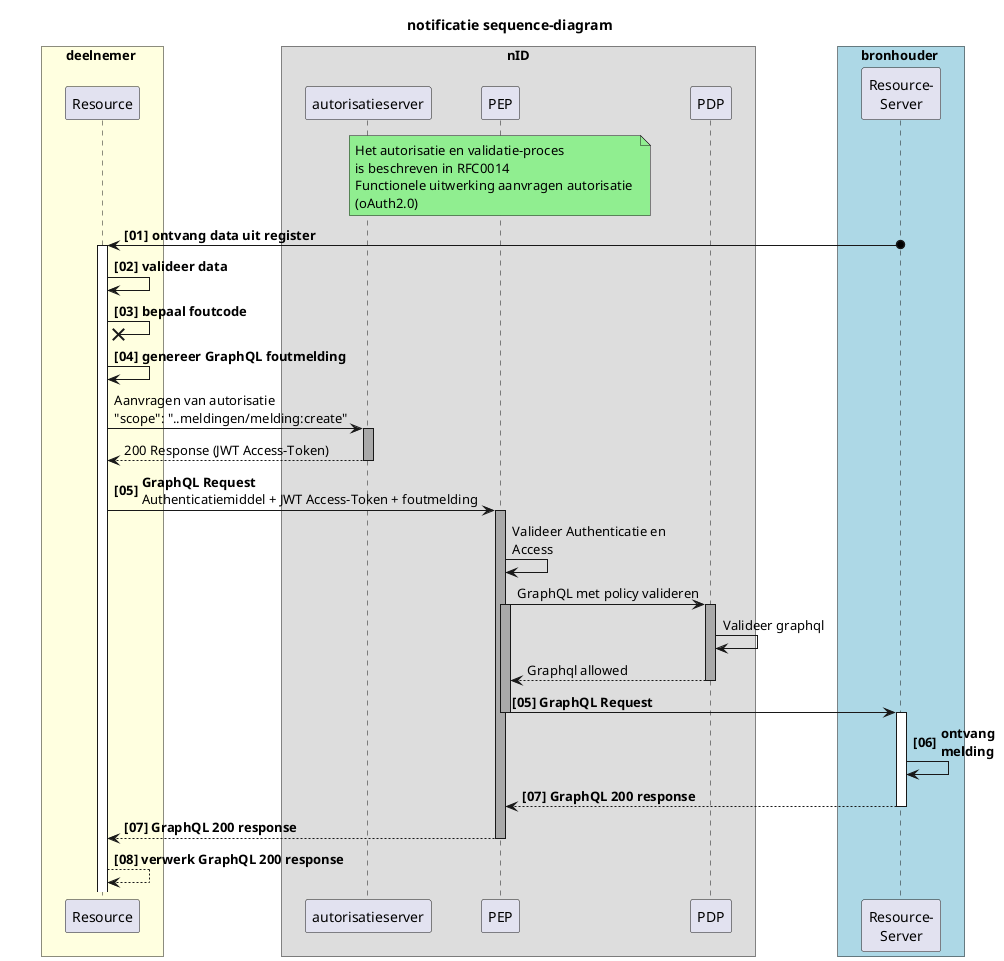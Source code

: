 @startuml rfc008-02-notificatie_sequence
title notificatie sequence-diagram
skinparam handwritten false
skinparam participantpadding 20
skinparam boxpadding 40

box deelnemer #lightyellow
  participant "Resource" as Resource
end box

box "nID"
  participant "autorisatieserver" as AuthzServer
  participant "PEP" as PEP
  participant "PDP" as PDP
end box

box bronhouder #lightblue
  participant "Resource-\nServer" as ResServer
end box

note over PEP #lightgreen: Het autorisatie en validatie-proces \nis beschreven in RFC0014 \nFunctionele uitwerking aanvragen autorisatie \n(oAuth2.0) 
autonumber "<b>[00]"

ResServer o-> Resource: <b>ontvang data uit register
activate Resource 
  Resource -> Resource: <b>valideer data
  Resource -x Resource : <b>bepaal foutcode
  Resource -> Resource: <b>genereer GraphQL foutmelding

autonumber stop
  Resource -> AuthzServer: Aanvragen van autorisatie\n"scope": "..meldingen/melding:create" 
    activate AuthzServer #Darkgrey
        AuthzServer --> Resource --: 200 Response (JWT Access-Token) 
    deactivate AuthzServer
autonumber resume
  Resource -> PEP: **GraphQL Request **\nAuthenticatiemiddel + JWT Access-Token + foutmelding

autonumber stop
  activate PEP #Darkgrey

  PEP -> PEP: Valideer Authenticatie en \nAccess
  PEP -> PDP: GraphQL met policy valideren
    activate PEP #Darkgrey
      activate PDP #Darkgrey
      PDP -> PDP: Valideer graphql    
      autonumber stop
        PDP --> PEP: Graphql allowed
      deactivate PDP
      PEP -> ResServer: **[05] GraphQL Request**
    deactivate PEP

autonumber resume
    activate ResServer
    ResServer -> ResServer: <b>ontvang \n<b>melding
    ResServer --> PEP: <b>GraphQL 200 response
    deactivate ResServer
autonumber stop

    PEP --> Resource: <b>[07] GraphQL 200 response
    deactivate PEP 
    Resource --> Resource: <b>[08] verwerk GraphQL 200 response

  @enduml